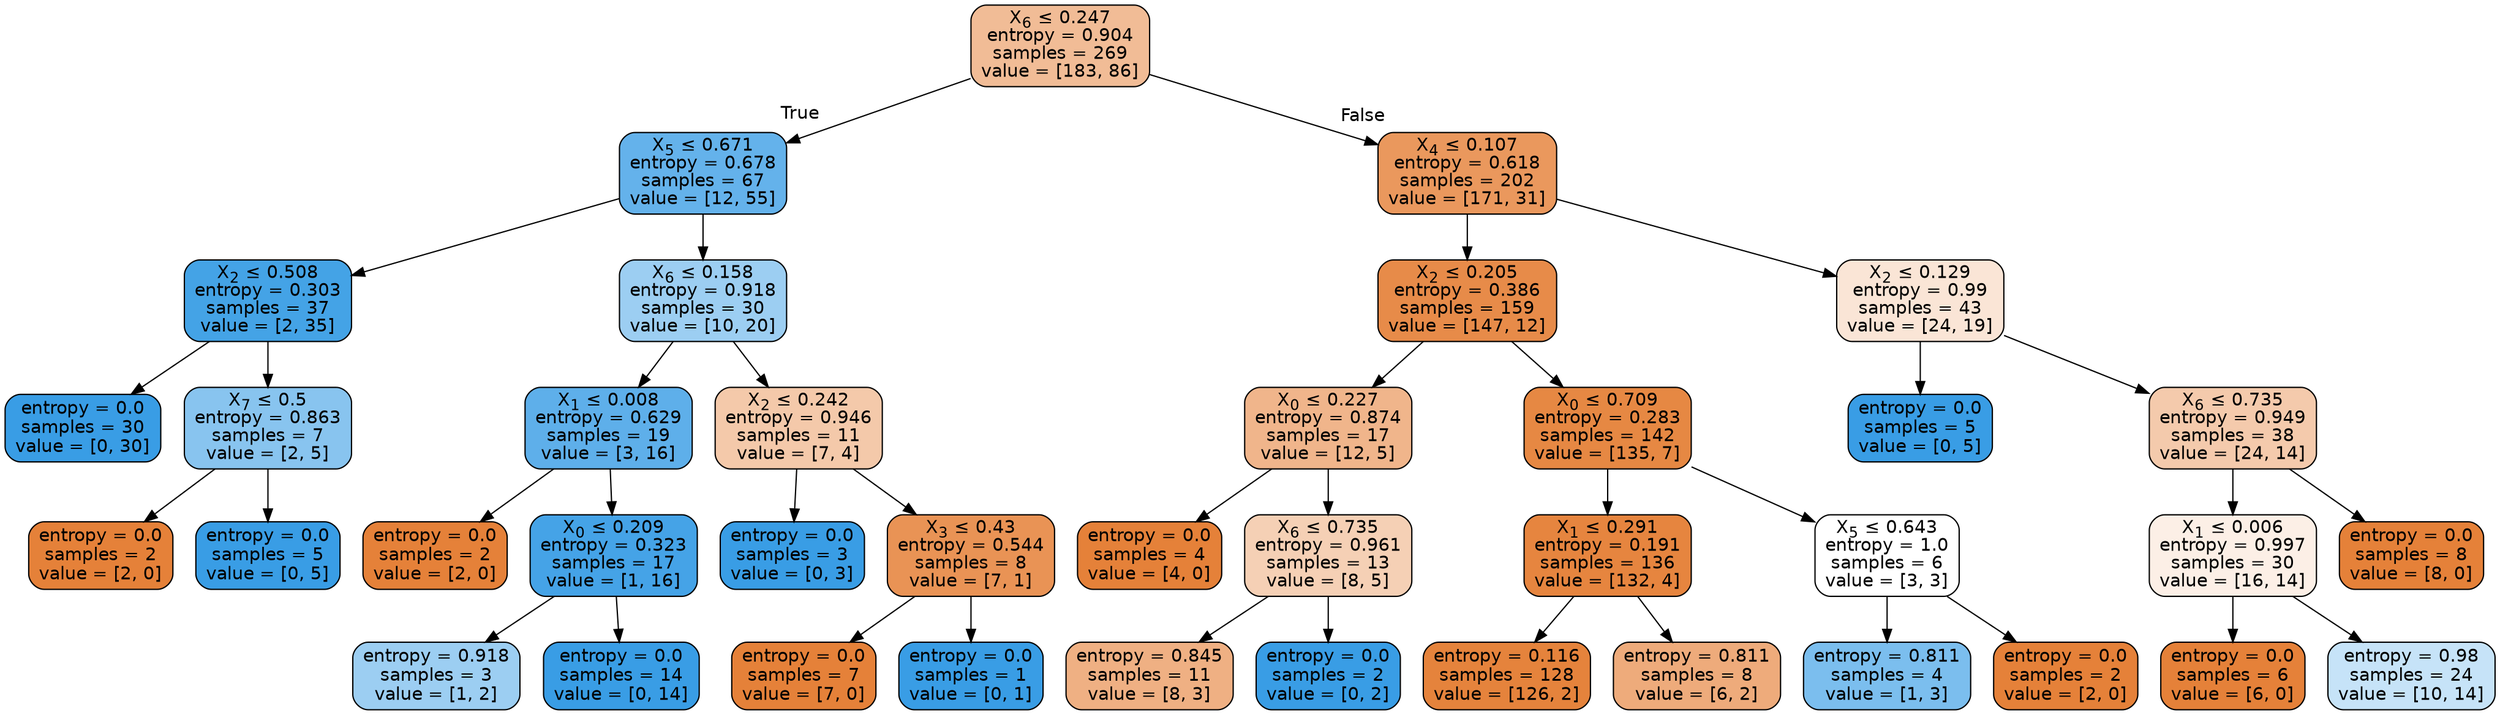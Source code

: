 digraph Tree {
node [shape=box, style="filled, rounded", color="black", fontname=helvetica] ;
edge [fontname=helvetica] ;
0 [label=<X<SUB>6</SUB> &le; 0.247<br/>entropy = 0.904<br/>samples = 269<br/>value = [183, 86]>, fillcolor="#f1bc96"] ;
1 [label=<X<SUB>5</SUB> &le; 0.671<br/>entropy = 0.678<br/>samples = 67<br/>value = [12, 55]>, fillcolor="#64b2eb"] ;
0 -> 1 [labeldistance=2.5, labelangle=45, headlabel="True"] ;
2 [label=<X<SUB>2</SUB> &le; 0.508<br/>entropy = 0.303<br/>samples = 37<br/>value = [2, 35]>, fillcolor="#44a3e6"] ;
1 -> 2 ;
3 [label=<entropy = 0.0<br/>samples = 30<br/>value = [0, 30]>, fillcolor="#399de5"] ;
2 -> 3 ;
4 [label=<X<SUB>7</SUB> &le; 0.5<br/>entropy = 0.863<br/>samples = 7<br/>value = [2, 5]>, fillcolor="#88c4ef"] ;
2 -> 4 ;
5 [label=<entropy = 0.0<br/>samples = 2<br/>value = [2, 0]>, fillcolor="#e58139"] ;
4 -> 5 ;
6 [label=<entropy = 0.0<br/>samples = 5<br/>value = [0, 5]>, fillcolor="#399de5"] ;
4 -> 6 ;
7 [label=<X<SUB>6</SUB> &le; 0.158<br/>entropy = 0.918<br/>samples = 30<br/>value = [10, 20]>, fillcolor="#9ccef2"] ;
1 -> 7 ;
8 [label=<X<SUB>1</SUB> &le; 0.008<br/>entropy = 0.629<br/>samples = 19<br/>value = [3, 16]>, fillcolor="#5eafea"] ;
7 -> 8 ;
9 [label=<entropy = 0.0<br/>samples = 2<br/>value = [2, 0]>, fillcolor="#e58139"] ;
8 -> 9 ;
10 [label=<X<SUB>0</SUB> &le; 0.209<br/>entropy = 0.323<br/>samples = 17<br/>value = [1, 16]>, fillcolor="#45a3e7"] ;
8 -> 10 ;
11 [label=<entropy = 0.918<br/>samples = 3<br/>value = [1, 2]>, fillcolor="#9ccef2"] ;
10 -> 11 ;
12 [label=<entropy = 0.0<br/>samples = 14<br/>value = [0, 14]>, fillcolor="#399de5"] ;
10 -> 12 ;
13 [label=<X<SUB>2</SUB> &le; 0.242<br/>entropy = 0.946<br/>samples = 11<br/>value = [7, 4]>, fillcolor="#f4c9aa"] ;
7 -> 13 ;
14 [label=<entropy = 0.0<br/>samples = 3<br/>value = [0, 3]>, fillcolor="#399de5"] ;
13 -> 14 ;
15 [label=<X<SUB>3</SUB> &le; 0.43<br/>entropy = 0.544<br/>samples = 8<br/>value = [7, 1]>, fillcolor="#e99355"] ;
13 -> 15 ;
16 [label=<entropy = 0.0<br/>samples = 7<br/>value = [7, 0]>, fillcolor="#e58139"] ;
15 -> 16 ;
17 [label=<entropy = 0.0<br/>samples = 1<br/>value = [0, 1]>, fillcolor="#399de5"] ;
15 -> 17 ;
18 [label=<X<SUB>4</SUB> &le; 0.107<br/>entropy = 0.618<br/>samples = 202<br/>value = [171, 31]>, fillcolor="#ea985d"] ;
0 -> 18 [labeldistance=2.5, labelangle=-45, headlabel="False"] ;
19 [label=<X<SUB>2</SUB> &le; 0.205<br/>entropy = 0.386<br/>samples = 159<br/>value = [147, 12]>, fillcolor="#e78b49"] ;
18 -> 19 ;
20 [label=<X<SUB>0</SUB> &le; 0.227<br/>entropy = 0.874<br/>samples = 17<br/>value = [12, 5]>, fillcolor="#f0b58b"] ;
19 -> 20 ;
21 [label=<entropy = 0.0<br/>samples = 4<br/>value = [4, 0]>, fillcolor="#e58139"] ;
20 -> 21 ;
22 [label=<X<SUB>6</SUB> &le; 0.735<br/>entropy = 0.961<br/>samples = 13<br/>value = [8, 5]>, fillcolor="#f5d0b5"] ;
20 -> 22 ;
23 [label=<entropy = 0.845<br/>samples = 11<br/>value = [8, 3]>, fillcolor="#efb083"] ;
22 -> 23 ;
24 [label=<entropy = 0.0<br/>samples = 2<br/>value = [0, 2]>, fillcolor="#399de5"] ;
22 -> 24 ;
25 [label=<X<SUB>0</SUB> &le; 0.709<br/>entropy = 0.283<br/>samples = 142<br/>value = [135, 7]>, fillcolor="#e68843"] ;
19 -> 25 ;
26 [label=<X<SUB>1</SUB> &le; 0.291<br/>entropy = 0.191<br/>samples = 136<br/>value = [132, 4]>, fillcolor="#e6853f"] ;
25 -> 26 ;
27 [label=<entropy = 0.116<br/>samples = 128<br/>value = [126, 2]>, fillcolor="#e5833c"] ;
26 -> 27 ;
28 [label=<entropy = 0.811<br/>samples = 8<br/>value = [6, 2]>, fillcolor="#eeab7b"] ;
26 -> 28 ;
29 [label=<X<SUB>5</SUB> &le; 0.643<br/>entropy = 1.0<br/>samples = 6<br/>value = [3, 3]>, fillcolor="#ffffff"] ;
25 -> 29 ;
30 [label=<entropy = 0.811<br/>samples = 4<br/>value = [1, 3]>, fillcolor="#7bbeee"] ;
29 -> 30 ;
31 [label=<entropy = 0.0<br/>samples = 2<br/>value = [2, 0]>, fillcolor="#e58139"] ;
29 -> 31 ;
32 [label=<X<SUB>2</SUB> &le; 0.129<br/>entropy = 0.99<br/>samples = 43<br/>value = [24, 19]>, fillcolor="#fae5d6"] ;
18 -> 32 ;
33 [label=<entropy = 0.0<br/>samples = 5<br/>value = [0, 5]>, fillcolor="#399de5"] ;
32 -> 33 ;
34 [label=<X<SUB>6</SUB> &le; 0.735<br/>entropy = 0.949<br/>samples = 38<br/>value = [24, 14]>, fillcolor="#f4caac"] ;
32 -> 34 ;
35 [label=<X<SUB>1</SUB> &le; 0.006<br/>entropy = 0.997<br/>samples = 30<br/>value = [16, 14]>, fillcolor="#fcefe6"] ;
34 -> 35 ;
36 [label=<entropy = 0.0<br/>samples = 6<br/>value = [6, 0]>, fillcolor="#e58139"] ;
35 -> 36 ;
37 [label=<entropy = 0.98<br/>samples = 24<br/>value = [10, 14]>, fillcolor="#c6e3f8"] ;
35 -> 37 ;
38 [label=<entropy = 0.0<br/>samples = 8<br/>value = [8, 0]>, fillcolor="#e58139"] ;
34 -> 38 ;
}